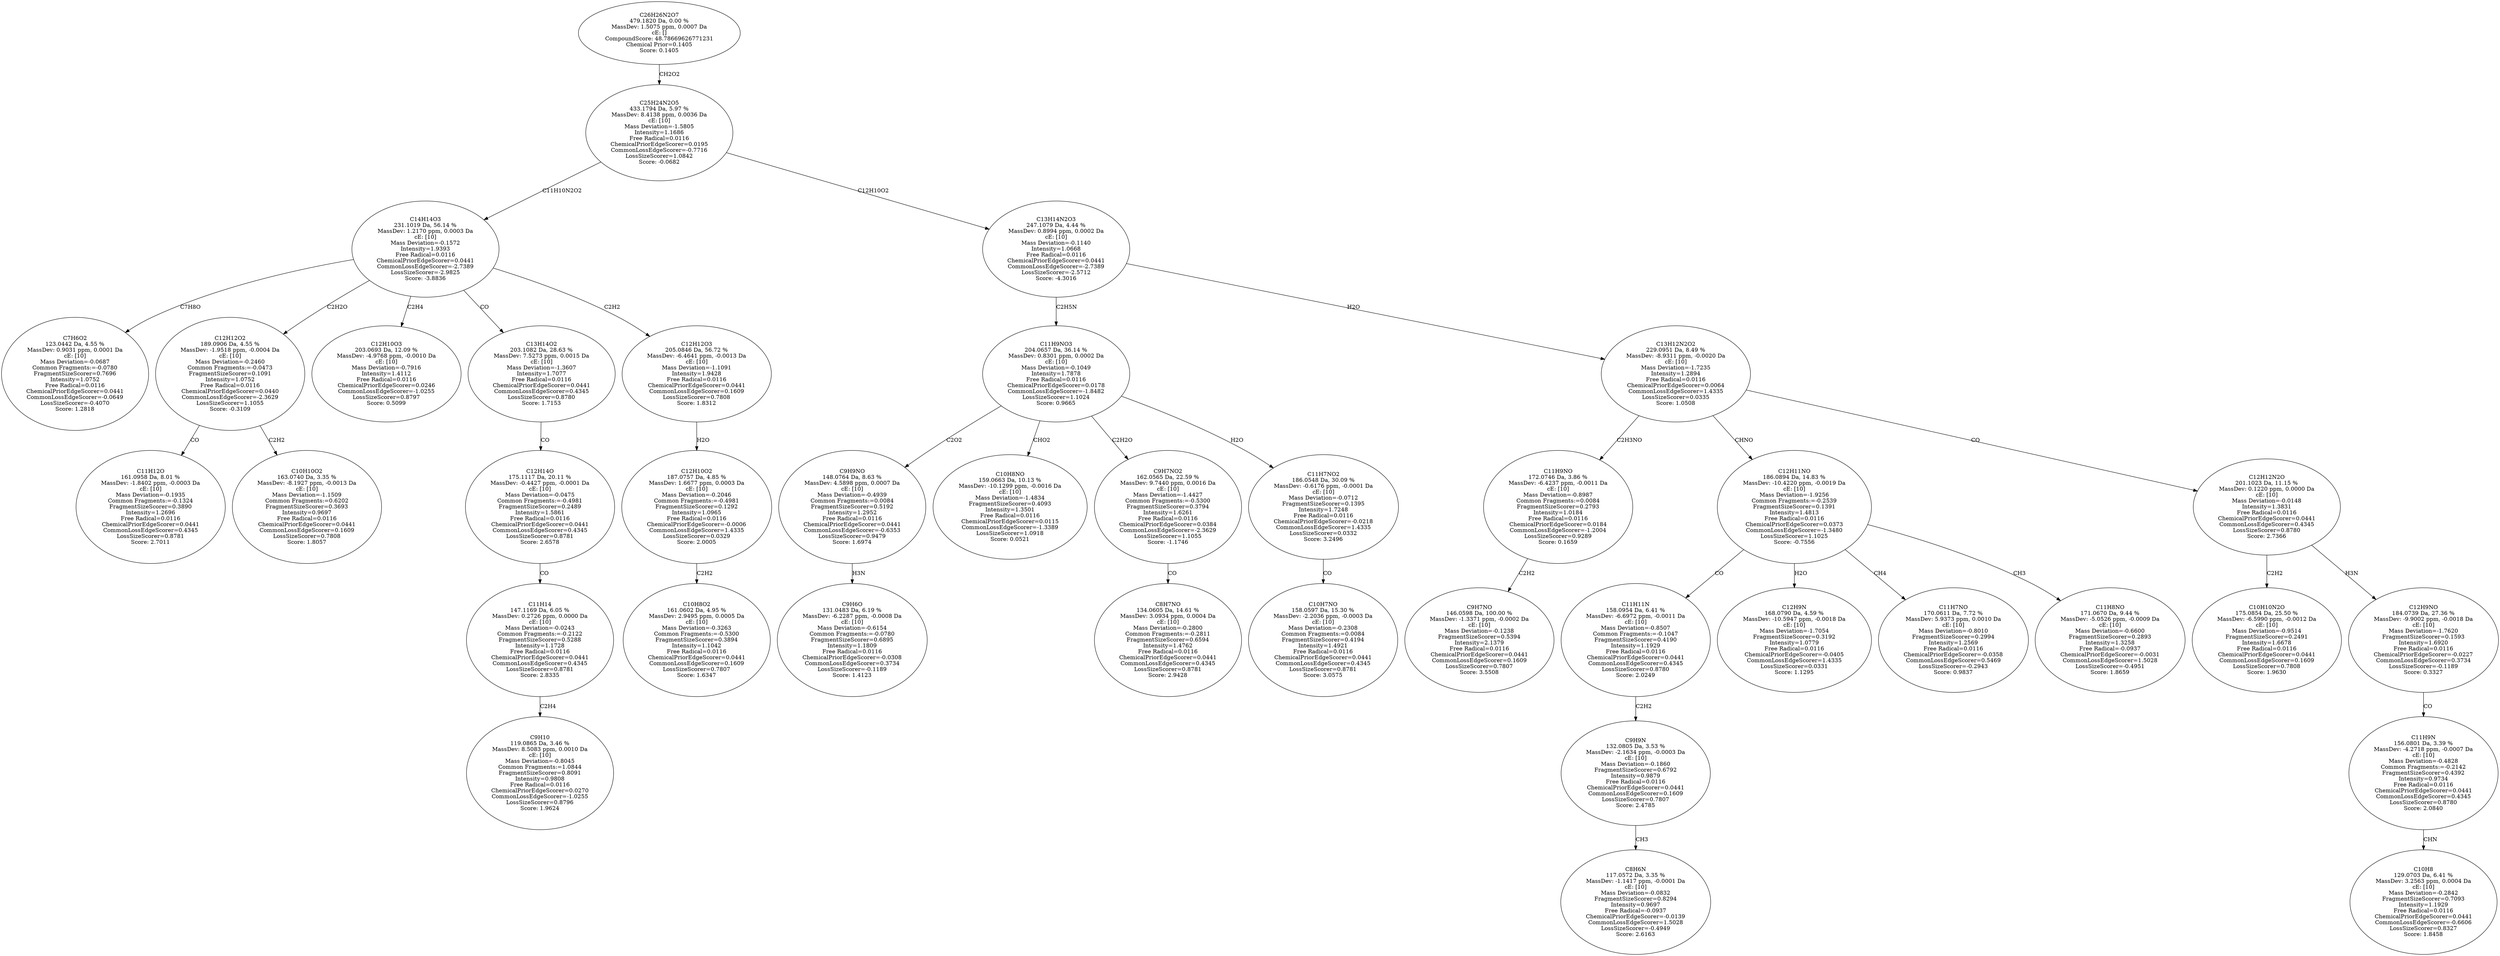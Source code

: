 strict digraph {
v1 [label="C7H6O2\n123.0442 Da, 4.55 %\nMassDev: 0.9031 ppm, 0.0001 Da\ncE: [10]\nMass Deviation=-0.0687\nCommon Fragments:=-0.0780\nFragmentSizeScorer=0.7696\nIntensity=1.0752\nFree Radical=0.0116\nChemicalPriorEdgeScorer=0.0441\nCommonLossEdgeScorer=-0.0649\nLossSizeScorer=-0.4070\nScore: 1.2818"];
v2 [label="C11H12O\n161.0958 Da, 8.01 %\nMassDev: -1.8402 ppm, -0.0003 Da\ncE: [10]\nMass Deviation=-0.1935\nCommon Fragments:=-0.1324\nFragmentSizeScorer=0.3890\nIntensity=1.2696\nFree Radical=0.0116\nChemicalPriorEdgeScorer=0.0441\nCommonLossEdgeScorer=0.4345\nLossSizeScorer=0.8781\nScore: 2.7011"];
v3 [label="C10H10O2\n163.0740 Da, 3.35 %\nMassDev: -8.1927 ppm, -0.0013 Da\ncE: [10]\nMass Deviation=-1.1509\nCommon Fragments:=0.6202\nFragmentSizeScorer=0.3693\nIntensity=0.9697\nFree Radical=0.0116\nChemicalPriorEdgeScorer=0.0441\nCommonLossEdgeScorer=0.1609\nLossSizeScorer=0.7808\nScore: 1.8057"];
v4 [label="C12H12O2\n189.0906 Da, 4.55 %\nMassDev: -1.9518 ppm, -0.0004 Da\ncE: [10]\nMass Deviation=-0.2460\nCommon Fragments:=-0.0473\nFragmentSizeScorer=0.1091\nIntensity=1.0752\nFree Radical=0.0116\nChemicalPriorEdgeScorer=0.0440\nCommonLossEdgeScorer=-2.3629\nLossSizeScorer=1.1055\nScore: -0.3109"];
v5 [label="C12H10O3\n203.0693 Da, 12.09 %\nMassDev: -4.9768 ppm, -0.0010 Da\ncE: [10]\nMass Deviation=-0.7916\nIntensity=1.4112\nFree Radical=0.0116\nChemicalPriorEdgeScorer=0.0246\nCommonLossEdgeScorer=-1.0255\nLossSizeScorer=0.8797\nScore: 0.5099"];
v6 [label="C9H10\n119.0865 Da, 3.46 %\nMassDev: 8.5083 ppm, 0.0010 Da\ncE: [10]\nMass Deviation=-0.8045\nCommon Fragments:=1.0844\nFragmentSizeScorer=0.8091\nIntensity=0.9808\nFree Radical=0.0116\nChemicalPriorEdgeScorer=0.0270\nCommonLossEdgeScorer=-1.0255\nLossSizeScorer=0.8796\nScore: 1.9624"];
v7 [label="C11H14\n147.1169 Da, 6.05 %\nMassDev: 0.2726 ppm, 0.0000 Da\ncE: [10]\nMass Deviation=-0.0243\nCommon Fragments:=-0.2122\nFragmentSizeScorer=0.5288\nIntensity=1.1728\nFree Radical=0.0116\nChemicalPriorEdgeScorer=0.0441\nCommonLossEdgeScorer=0.4345\nLossSizeScorer=0.8781\nScore: 2.8335"];
v8 [label="C12H14O\n175.1117 Da, 20.11 %\nMassDev: -0.4427 ppm, -0.0001 Da\ncE: [10]\nMass Deviation=-0.0475\nCommon Fragments:=-0.4981\nFragmentSizeScorer=0.2489\nIntensity=1.5861\nFree Radical=0.0116\nChemicalPriorEdgeScorer=0.0441\nCommonLossEdgeScorer=0.4345\nLossSizeScorer=0.8781\nScore: 2.6578"];
v9 [label="C13H14O2\n203.1082 Da, 28.63 %\nMassDev: 7.5273 ppm, 0.0015 Da\ncE: [10]\nMass Deviation=-1.3607\nIntensity=1.7077\nFree Radical=0.0116\nChemicalPriorEdgeScorer=0.0441\nCommonLossEdgeScorer=0.4345\nLossSizeScorer=0.8780\nScore: 1.7153"];
v10 [label="C10H8O2\n161.0602 Da, 4.95 %\nMassDev: 2.9495 ppm, 0.0005 Da\ncE: [10]\nMass Deviation=-0.3263\nCommon Fragments:=-0.5300\nFragmentSizeScorer=0.3894\nIntensity=1.1042\nFree Radical=0.0116\nChemicalPriorEdgeScorer=0.0441\nCommonLossEdgeScorer=0.1609\nLossSizeScorer=0.7807\nScore: 1.6347"];
v11 [label="C12H10O2\n187.0757 Da, 4.85 %\nMassDev: 1.6677 ppm, 0.0003 Da\ncE: [10]\nMass Deviation=-0.2046\nCommon Fragments:=-0.4981\nFragmentSizeScorer=0.1292\nIntensity=1.0965\nFree Radical=0.0116\nChemicalPriorEdgeScorer=-0.0006\nCommonLossEdgeScorer=1.4335\nLossSizeScorer=0.0329\nScore: 2.0005"];
v12 [label="C12H12O3\n205.0846 Da, 56.72 %\nMassDev: -6.4641 ppm, -0.0013 Da\ncE: [10]\nMass Deviation=-1.1091\nIntensity=1.9428\nFree Radical=0.0116\nChemicalPriorEdgeScorer=0.0441\nCommonLossEdgeScorer=0.1609\nLossSizeScorer=0.7808\nScore: 1.8312"];
v13 [label="C14H14O3\n231.1019 Da, 56.14 %\nMassDev: 1.2170 ppm, 0.0003 Da\ncE: [10]\nMass Deviation=-0.1572\nIntensity=1.9393\nFree Radical=0.0116\nChemicalPriorEdgeScorer=0.0441\nCommonLossEdgeScorer=-2.7389\nLossSizeScorer=-2.9825\nScore: -3.8836"];
v14 [label="C9H6O\n131.0483 Da, 6.19 %\nMassDev: -6.2287 ppm, -0.0008 Da\ncE: [10]\nMass Deviation=-0.6154\nCommon Fragments:=-0.0780\nFragmentSizeScorer=0.6895\nIntensity=1.1809\nFree Radical=0.0116\nChemicalPriorEdgeScorer=-0.0308\nCommonLossEdgeScorer=0.3734\nLossSizeScorer=-0.1189\nScore: 1.4123"];
v15 [label="C9H9NO\n148.0764 Da, 8.63 %\nMassDev: 4.5898 ppm, 0.0007 Da\ncE: [10]\nMass Deviation=-0.4939\nCommon Fragments:=0.0084\nFragmentSizeScorer=0.5192\nIntensity=1.2952\nFree Radical=0.0116\nChemicalPriorEdgeScorer=0.0441\nCommonLossEdgeScorer=-0.6353\nLossSizeScorer=0.9479\nScore: 1.6974"];
v16 [label="C10H8NO\n159.0663 Da, 10.13 %\nMassDev: -10.1299 ppm, -0.0016 Da\ncE: [10]\nMass Deviation=-1.4834\nFragmentSizeScorer=0.4093\nIntensity=1.3501\nFree Radical=0.0116\nChemicalPriorEdgeScorer=0.0115\nCommonLossEdgeScorer=-1.3389\nLossSizeScorer=1.0918\nScore: 0.0521"];
v17 [label="C8H7NO\n134.0605 Da, 14.61 %\nMassDev: 3.0934 ppm, 0.0004 Da\ncE: [10]\nMass Deviation=-0.2800\nCommon Fragments:=-0.2811\nFragmentSizeScorer=0.6594\nIntensity=1.4762\nFree Radical=0.0116\nChemicalPriorEdgeScorer=0.0441\nCommonLossEdgeScorer=0.4345\nLossSizeScorer=0.8781\nScore: 2.9428"];
v18 [label="C9H7NO2\n162.0565 Da, 22.59 %\nMassDev: 9.7440 ppm, 0.0016 Da\ncE: [10]\nMass Deviation=-1.4427\nCommon Fragments:=-0.5300\nFragmentSizeScorer=0.3794\nIntensity=1.6261\nFree Radical=0.0116\nChemicalPriorEdgeScorer=0.0384\nCommonLossEdgeScorer=-2.3629\nLossSizeScorer=1.1055\nScore: -1.1746"];
v19 [label="C10H7NO\n158.0597 Da, 15.30 %\nMassDev: -2.2036 ppm, -0.0003 Da\ncE: [10]\nMass Deviation=-0.2308\nCommon Fragments:=0.0084\nFragmentSizeScorer=0.4194\nIntensity=1.4921\nFree Radical=0.0116\nChemicalPriorEdgeScorer=0.0441\nCommonLossEdgeScorer=0.4345\nLossSizeScorer=0.8781\nScore: 3.0575"];
v20 [label="C11H7NO2\n186.0548 Da, 30.09 %\nMassDev: -0.6176 ppm, -0.0001 Da\ncE: [10]\nMass Deviation=-0.0712\nFragmentSizeScorer=0.1395\nIntensity=1.7248\nFree Radical=0.0116\nChemicalPriorEdgeScorer=-0.0218\nCommonLossEdgeScorer=1.4335\nLossSizeScorer=0.0332\nScore: 3.2496"];
v21 [label="C11H9NO3\n204.0657 Da, 36.14 %\nMassDev: 0.8301 ppm, 0.0002 Da\ncE: [10]\nMass Deviation=-0.1049\nIntensity=1.7878\nFree Radical=0.0116\nChemicalPriorEdgeScorer=0.0178\nCommonLossEdgeScorer=-1.8482\nLossSizeScorer=1.1024\nScore: 0.9665"];
v22 [label="C9H7NO\n146.0598 Da, 100.00 %\nMassDev: -1.3371 ppm, -0.0002 Da\ncE: [10]\nMass Deviation=-0.1238\nFragmentSizeScorer=0.5394\nIntensity=2.1379\nFree Radical=0.0116\nChemicalPriorEdgeScorer=0.0441\nCommonLossEdgeScorer=0.1609\nLossSizeScorer=0.7807\nScore: 3.5508"];
v23 [label="C11H9NO\n172.0746 Da, 3.86 %\nMassDev: -6.4237 ppm, -0.0011 Da\ncE: [10]\nMass Deviation=-0.8987\nCommon Fragments:=0.0084\nFragmentSizeScorer=0.2793\nIntensity=1.0184\nFree Radical=0.0116\nChemicalPriorEdgeScorer=0.0184\nCommonLossEdgeScorer=-1.2004\nLossSizeScorer=0.9289\nScore: 0.1659"];
v24 [label="C8H6N\n117.0572 Da, 3.35 %\nMassDev: -1.1417 ppm, -0.0001 Da\ncE: [10]\nMass Deviation=-0.0832\nFragmentSizeScorer=0.8294\nIntensity=0.9697\nFree Radical=-0.0937\nChemicalPriorEdgeScorer=-0.0139\nCommonLossEdgeScorer=1.5028\nLossSizeScorer=-0.4949\nScore: 2.6163"];
v25 [label="C9H9N\n132.0805 Da, 3.53 %\nMassDev: -2.1634 ppm, -0.0003 Da\ncE: [10]\nMass Deviation=-0.1860\nFragmentSizeScorer=0.6792\nIntensity=0.9879\nFree Radical=0.0116\nChemicalPriorEdgeScorer=0.0441\nCommonLossEdgeScorer=0.1609\nLossSizeScorer=0.7807\nScore: 2.4785"];
v26 [label="C11H11N\n158.0954 Da, 6.41 %\nMassDev: -6.6972 ppm, -0.0011 Da\ncE: [10]\nMass Deviation=-0.8507\nCommon Fragments:=-0.1047\nFragmentSizeScorer=0.4190\nIntensity=1.1929\nFree Radical=0.0116\nChemicalPriorEdgeScorer=0.0441\nCommonLossEdgeScorer=0.4345\nLossSizeScorer=0.8780\nScore: 2.0249"];
v27 [label="C12H9N\n168.0790 Da, 4.59 %\nMassDev: -10.5947 ppm, -0.0018 Da\ncE: [10]\nMass Deviation=-1.7054\nFragmentSizeScorer=0.3192\nIntensity=1.0779\nFree Radical=0.0116\nChemicalPriorEdgeScorer=-0.0405\nCommonLossEdgeScorer=1.4335\nLossSizeScorer=0.0331\nScore: 1.1295"];
v28 [label="C11H7NO\n170.0611 Da, 7.72 %\nMassDev: 5.9373 ppm, 0.0010 Da\ncE: [10]\nMass Deviation=-0.8010\nFragmentSizeScorer=0.2994\nIntensity=1.2569\nFree Radical=0.0116\nChemicalPriorEdgeScorer=-0.0358\nCommonLossEdgeScorer=0.5469\nLossSizeScorer=-0.2943\nScore: 0.9837"];
v29 [label="C11H8NO\n171.0670 Da, 9.44 %\nMassDev: -5.0526 ppm, -0.0009 Da\ncE: [10]\nMass Deviation=-0.6600\nFragmentSizeScorer=0.2893\nIntensity=1.3258\nFree Radical=-0.0937\nChemicalPriorEdgeScorer=-0.0031\nCommonLossEdgeScorer=1.5028\nLossSizeScorer=-0.4951\nScore: 1.8659"];
v30 [label="C12H11NO\n186.0894 Da, 14.83 %\nMassDev: -10.4220 ppm, -0.0019 Da\ncE: [10]\nMass Deviation=-1.9256\nCommon Fragments:=-0.2539\nFragmentSizeScorer=0.1391\nIntensity=1.4813\nFree Radical=0.0116\nChemicalPriorEdgeScorer=0.0373\nCommonLossEdgeScorer=-1.3480\nLossSizeScorer=1.1025\nScore: -0.7556"];
v31 [label="C10H10N2O\n175.0854 Da, 25.50 %\nMassDev: -6.5990 ppm, -0.0012 Da\ncE: [10]\nMass Deviation=-0.9514\nFragmentSizeScorer=0.2491\nIntensity=1.6678\nFree Radical=0.0116\nChemicalPriorEdgeScorer=0.0441\nCommonLossEdgeScorer=0.1609\nLossSizeScorer=0.7808\nScore: 1.9630"];
v32 [label="C10H8\n129.0703 Da, 6.41 %\nMassDev: 3.2563 ppm, 0.0004 Da\ncE: [10]\nMass Deviation=-0.2842\nFragmentSizeScorer=0.7093\nIntensity=1.1929\nFree Radical=0.0116\nChemicalPriorEdgeScorer=0.0441\nCommonLossEdgeScorer=-0.6606\nLossSizeScorer=0.8327\nScore: 1.8458"];
v33 [label="C11H9N\n156.0801 Da, 3.39 %\nMassDev: -4.2718 ppm, -0.0007 Da\ncE: [10]\nMass Deviation=-0.4828\nCommon Fragments:=-0.2142\nFragmentSizeScorer=0.4392\nIntensity=0.9734\nFree Radical=0.0116\nChemicalPriorEdgeScorer=0.0441\nCommonLossEdgeScorer=0.4345\nLossSizeScorer=0.8780\nScore: 2.0840"];
v34 [label="C12H9NO\n184.0739 Da, 27.36 %\nMassDev: -9.9002 ppm, -0.0018 Da\ncE: [10]\nMass Deviation=-1.7620\nFragmentSizeScorer=0.1593\nIntensity=1.6920\nFree Radical=0.0116\nChemicalPriorEdgeScorer=-0.0227\nCommonLossEdgeScorer=0.3734\nLossSizeScorer=-0.1189\nScore: 0.3327"];
v35 [label="C12H12N2O\n201.1023 Da, 11.15 %\nMassDev: 0.1220 ppm, 0.0000 Da\ncE: [10]\nMass Deviation=-0.0148\nIntensity=1.3831\nFree Radical=0.0116\nChemicalPriorEdgeScorer=0.0441\nCommonLossEdgeScorer=0.4345\nLossSizeScorer=0.8780\nScore: 2.7366"];
v36 [label="C13H12N2O2\n229.0951 Da, 8.49 %\nMassDev: -8.9311 ppm, -0.0020 Da\ncE: [10]\nMass Deviation=-1.7235\nIntensity=1.2894\nFree Radical=0.0116\nChemicalPriorEdgeScorer=0.0064\nCommonLossEdgeScorer=1.4335\nLossSizeScorer=0.0335\nScore: 1.0508"];
v37 [label="C13H14N2O3\n247.1079 Da, 4.44 %\nMassDev: 0.8994 ppm, 0.0002 Da\ncE: [10]\nMass Deviation=-0.1140\nIntensity=1.0668\nFree Radical=0.0116\nChemicalPriorEdgeScorer=0.0441\nCommonLossEdgeScorer=-2.7389\nLossSizeScorer=-2.5712\nScore: -4.3016"];
v38 [label="C25H24N2O5\n433.1794 Da, 5.97 %\nMassDev: 8.4138 ppm, 0.0036 Da\ncE: [10]\nMass Deviation=-1.5805\nIntensity=1.1686\nFree Radical=0.0116\nChemicalPriorEdgeScorer=0.0195\nCommonLossEdgeScorer=-0.7716\nLossSizeScorer=1.0842\nScore: -0.0682"];
v39 [label="C26H26N2O7\n479.1820 Da, 0.00 %\nMassDev: 1.5075 ppm, 0.0007 Da\ncE: []\nCompoundScore: 48.78669626771231\nChemical Prior=0.1405\nScore: 0.1405"];
v13 -> v1 [label="C7H8O"];
v4 -> v2 [label="CO"];
v4 -> v3 [label="C2H2"];
v13 -> v4 [label="C2H2O"];
v13 -> v5 [label="C2H4"];
v7 -> v6 [label="C2H4"];
v8 -> v7 [label="CO"];
v9 -> v8 [label="CO"];
v13 -> v9 [label="CO"];
v11 -> v10 [label="C2H2"];
v12 -> v11 [label="H2O"];
v13 -> v12 [label="C2H2"];
v38 -> v13 [label="C11H10N2O2"];
v15 -> v14 [label="H3N"];
v21 -> v15 [label="C2O2"];
v21 -> v16 [label="CHO2"];
v18 -> v17 [label="CO"];
v21 -> v18 [label="C2H2O"];
v20 -> v19 [label="CO"];
v21 -> v20 [label="H2O"];
v37 -> v21 [label="C2H5N"];
v23 -> v22 [label="C2H2"];
v36 -> v23 [label="C2H3NO"];
v25 -> v24 [label="CH3"];
v26 -> v25 [label="C2H2"];
v30 -> v26 [label="CO"];
v30 -> v27 [label="H2O"];
v30 -> v28 [label="CH4"];
v30 -> v29 [label="CH3"];
v36 -> v30 [label="CHNO"];
v35 -> v31 [label="C2H2"];
v33 -> v32 [label="CHN"];
v34 -> v33 [label="CO"];
v35 -> v34 [label="H3N"];
v36 -> v35 [label="CO"];
v37 -> v36 [label="H2O"];
v38 -> v37 [label="C12H10O2"];
v39 -> v38 [label="CH2O2"];
}